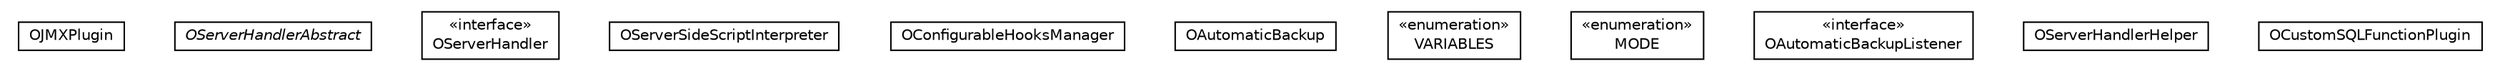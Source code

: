 #!/usr/local/bin/dot
#
# Class diagram 
# Generated by UMLGraph version R5_6-24-gf6e263 (http://www.umlgraph.org/)
#

digraph G {
	edge [fontname="Helvetica",fontsize=10,labelfontname="Helvetica",labelfontsize=10];
	node [fontname="Helvetica",fontsize=10,shape=plaintext];
	nodesep=0.25;
	ranksep=0.5;
	// com.orientechnologies.orient.server.handler.OJMXPlugin
	c581773 [label=<<table title="com.orientechnologies.orient.server.handler.OJMXPlugin" border="0" cellborder="1" cellspacing="0" cellpadding="2" port="p" href="./OJMXPlugin.html">
		<tr><td><table border="0" cellspacing="0" cellpadding="1">
<tr><td align="center" balign="center"> OJMXPlugin </td></tr>
		</table></td></tr>
		</table>>, URL="./OJMXPlugin.html", fontname="Helvetica", fontcolor="black", fontsize=10.0];
	// com.orientechnologies.orient.server.handler.OServerHandlerAbstract
	c581774 [label=<<table title="com.orientechnologies.orient.server.handler.OServerHandlerAbstract" border="0" cellborder="1" cellspacing="0" cellpadding="2" port="p" href="./OServerHandlerAbstract.html">
		<tr><td><table border="0" cellspacing="0" cellpadding="1">
<tr><td align="center" balign="center"><font face="Helvetica-Oblique"> OServerHandlerAbstract </font></td></tr>
		</table></td></tr>
		</table>>, URL="./OServerHandlerAbstract.html", fontname="Helvetica", fontcolor="black", fontsize=10.0];
	// com.orientechnologies.orient.server.handler.OServerHandler
	c581775 [label=<<table title="com.orientechnologies.orient.server.handler.OServerHandler" border="0" cellborder="1" cellspacing="0" cellpadding="2" port="p" href="./OServerHandler.html">
		<tr><td><table border="0" cellspacing="0" cellpadding="1">
<tr><td align="center" balign="center"> &#171;interface&#187; </td></tr>
<tr><td align="center" balign="center"> OServerHandler </td></tr>
		</table></td></tr>
		</table>>, URL="./OServerHandler.html", fontname="Helvetica", fontcolor="black", fontsize=10.0];
	// com.orientechnologies.orient.server.handler.OServerSideScriptInterpreter
	c581776 [label=<<table title="com.orientechnologies.orient.server.handler.OServerSideScriptInterpreter" border="0" cellborder="1" cellspacing="0" cellpadding="2" port="p" href="./OServerSideScriptInterpreter.html">
		<tr><td><table border="0" cellspacing="0" cellpadding="1">
<tr><td align="center" balign="center"> OServerSideScriptInterpreter </td></tr>
		</table></td></tr>
		</table>>, URL="./OServerSideScriptInterpreter.html", fontname="Helvetica", fontcolor="black", fontsize=10.0];
	// com.orientechnologies.orient.server.handler.OConfigurableHooksManager
	c581777 [label=<<table title="com.orientechnologies.orient.server.handler.OConfigurableHooksManager" border="0" cellborder="1" cellspacing="0" cellpadding="2" port="p" href="./OConfigurableHooksManager.html">
		<tr><td><table border="0" cellspacing="0" cellpadding="1">
<tr><td align="center" balign="center"> OConfigurableHooksManager </td></tr>
		</table></td></tr>
		</table>>, URL="./OConfigurableHooksManager.html", fontname="Helvetica", fontcolor="black", fontsize=10.0];
	// com.orientechnologies.orient.server.handler.OAutomaticBackup
	c581778 [label=<<table title="com.orientechnologies.orient.server.handler.OAutomaticBackup" border="0" cellborder="1" cellspacing="0" cellpadding="2" port="p" href="./OAutomaticBackup.html">
		<tr><td><table border="0" cellspacing="0" cellpadding="1">
<tr><td align="center" balign="center"> OAutomaticBackup </td></tr>
		</table></td></tr>
		</table>>, URL="./OAutomaticBackup.html", fontname="Helvetica", fontcolor="black", fontsize=10.0];
	// com.orientechnologies.orient.server.handler.OAutomaticBackup.VARIABLES
	c581779 [label=<<table title="com.orientechnologies.orient.server.handler.OAutomaticBackup.VARIABLES" border="0" cellborder="1" cellspacing="0" cellpadding="2" port="p" href="./OAutomaticBackup.VARIABLES.html">
		<tr><td><table border="0" cellspacing="0" cellpadding="1">
<tr><td align="center" balign="center"> &#171;enumeration&#187; </td></tr>
<tr><td align="center" balign="center"> VARIABLES </td></tr>
		</table></td></tr>
		</table>>, URL="./OAutomaticBackup.VARIABLES.html", fontname="Helvetica", fontcolor="black", fontsize=10.0];
	// com.orientechnologies.orient.server.handler.OAutomaticBackup.MODE
	c581780 [label=<<table title="com.orientechnologies.orient.server.handler.OAutomaticBackup.MODE" border="0" cellborder="1" cellspacing="0" cellpadding="2" port="p" href="./OAutomaticBackup.MODE.html">
		<tr><td><table border="0" cellspacing="0" cellpadding="1">
<tr><td align="center" balign="center"> &#171;enumeration&#187; </td></tr>
<tr><td align="center" balign="center"> MODE </td></tr>
		</table></td></tr>
		</table>>, URL="./OAutomaticBackup.MODE.html", fontname="Helvetica", fontcolor="black", fontsize=10.0];
	// com.orientechnologies.orient.server.handler.OAutomaticBackup.OAutomaticBackupListener
	c581781 [label=<<table title="com.orientechnologies.orient.server.handler.OAutomaticBackup.OAutomaticBackupListener" border="0" cellborder="1" cellspacing="0" cellpadding="2" port="p" href="./OAutomaticBackup.OAutomaticBackupListener.html">
		<tr><td><table border="0" cellspacing="0" cellpadding="1">
<tr><td align="center" balign="center"> &#171;interface&#187; </td></tr>
<tr><td align="center" balign="center"> OAutomaticBackupListener </td></tr>
		</table></td></tr>
		</table>>, URL="./OAutomaticBackup.OAutomaticBackupListener.html", fontname="Helvetica", fontcolor="black", fontsize=10.0];
	// com.orientechnologies.orient.server.handler.OServerHandlerHelper
	c581782 [label=<<table title="com.orientechnologies.orient.server.handler.OServerHandlerHelper" border="0" cellborder="1" cellspacing="0" cellpadding="2" port="p" href="./OServerHandlerHelper.html">
		<tr><td><table border="0" cellspacing="0" cellpadding="1">
<tr><td align="center" balign="center"> OServerHandlerHelper </td></tr>
		</table></td></tr>
		</table>>, URL="./OServerHandlerHelper.html", fontname="Helvetica", fontcolor="black", fontsize=10.0];
	// com.orientechnologies.orient.server.handler.OCustomSQLFunctionPlugin
	c581783 [label=<<table title="com.orientechnologies.orient.server.handler.OCustomSQLFunctionPlugin" border="0" cellborder="1" cellspacing="0" cellpadding="2" port="p" href="./OCustomSQLFunctionPlugin.html">
		<tr><td><table border="0" cellspacing="0" cellpadding="1">
<tr><td align="center" balign="center"> OCustomSQLFunctionPlugin </td></tr>
		</table></td></tr>
		</table>>, URL="./OCustomSQLFunctionPlugin.html", fontname="Helvetica", fontcolor="black", fontsize=10.0];
}

